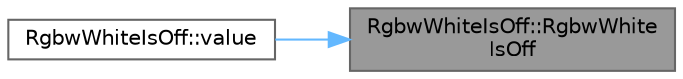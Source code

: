 digraph "RgbwWhiteIsOff::RgbwWhiteIsOff"
{
 // LATEX_PDF_SIZE
  bgcolor="transparent";
  edge [fontname=Helvetica,fontsize=10,labelfontname=Helvetica,labelfontsize=10];
  node [fontname=Helvetica,fontsize=10,shape=box,height=0.2,width=0.4];
  rankdir="RL";
  Node1 [id="Node000001",label="RgbwWhiteIsOff::RgbwWhite\lIsOff",height=0.2,width=0.4,color="gray40", fillcolor="grey60", style="filled", fontcolor="black",tooltip=" "];
  Node1 -> Node2 [id="edge1_Node000001_Node000002",dir="back",color="steelblue1",style="solid",tooltip=" "];
  Node2 [id="Node000002",label="RgbwWhiteIsOff::value",height=0.2,width=0.4,color="grey40", fillcolor="white", style="filled",URL="$da/db9/struct_rgbw_white_is_off_af7e680f5b0e6e685696d73d9800bc69b.html#af7e680f5b0e6e685696d73d9800bc69b",tooltip=" "];
}
